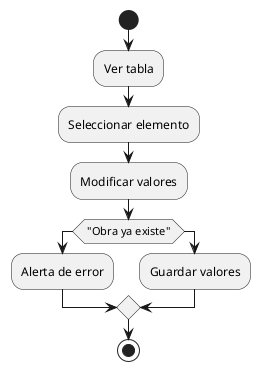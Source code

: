 @startuml Caso: modificar datos
start

:Ver tabla;
:Seleccionar elemento;
:Modificar valores;
if ( "Obra ya existe" ) then
  :Alerta de error;
else
  :Guardar valores;
endif

stop
@enduml
